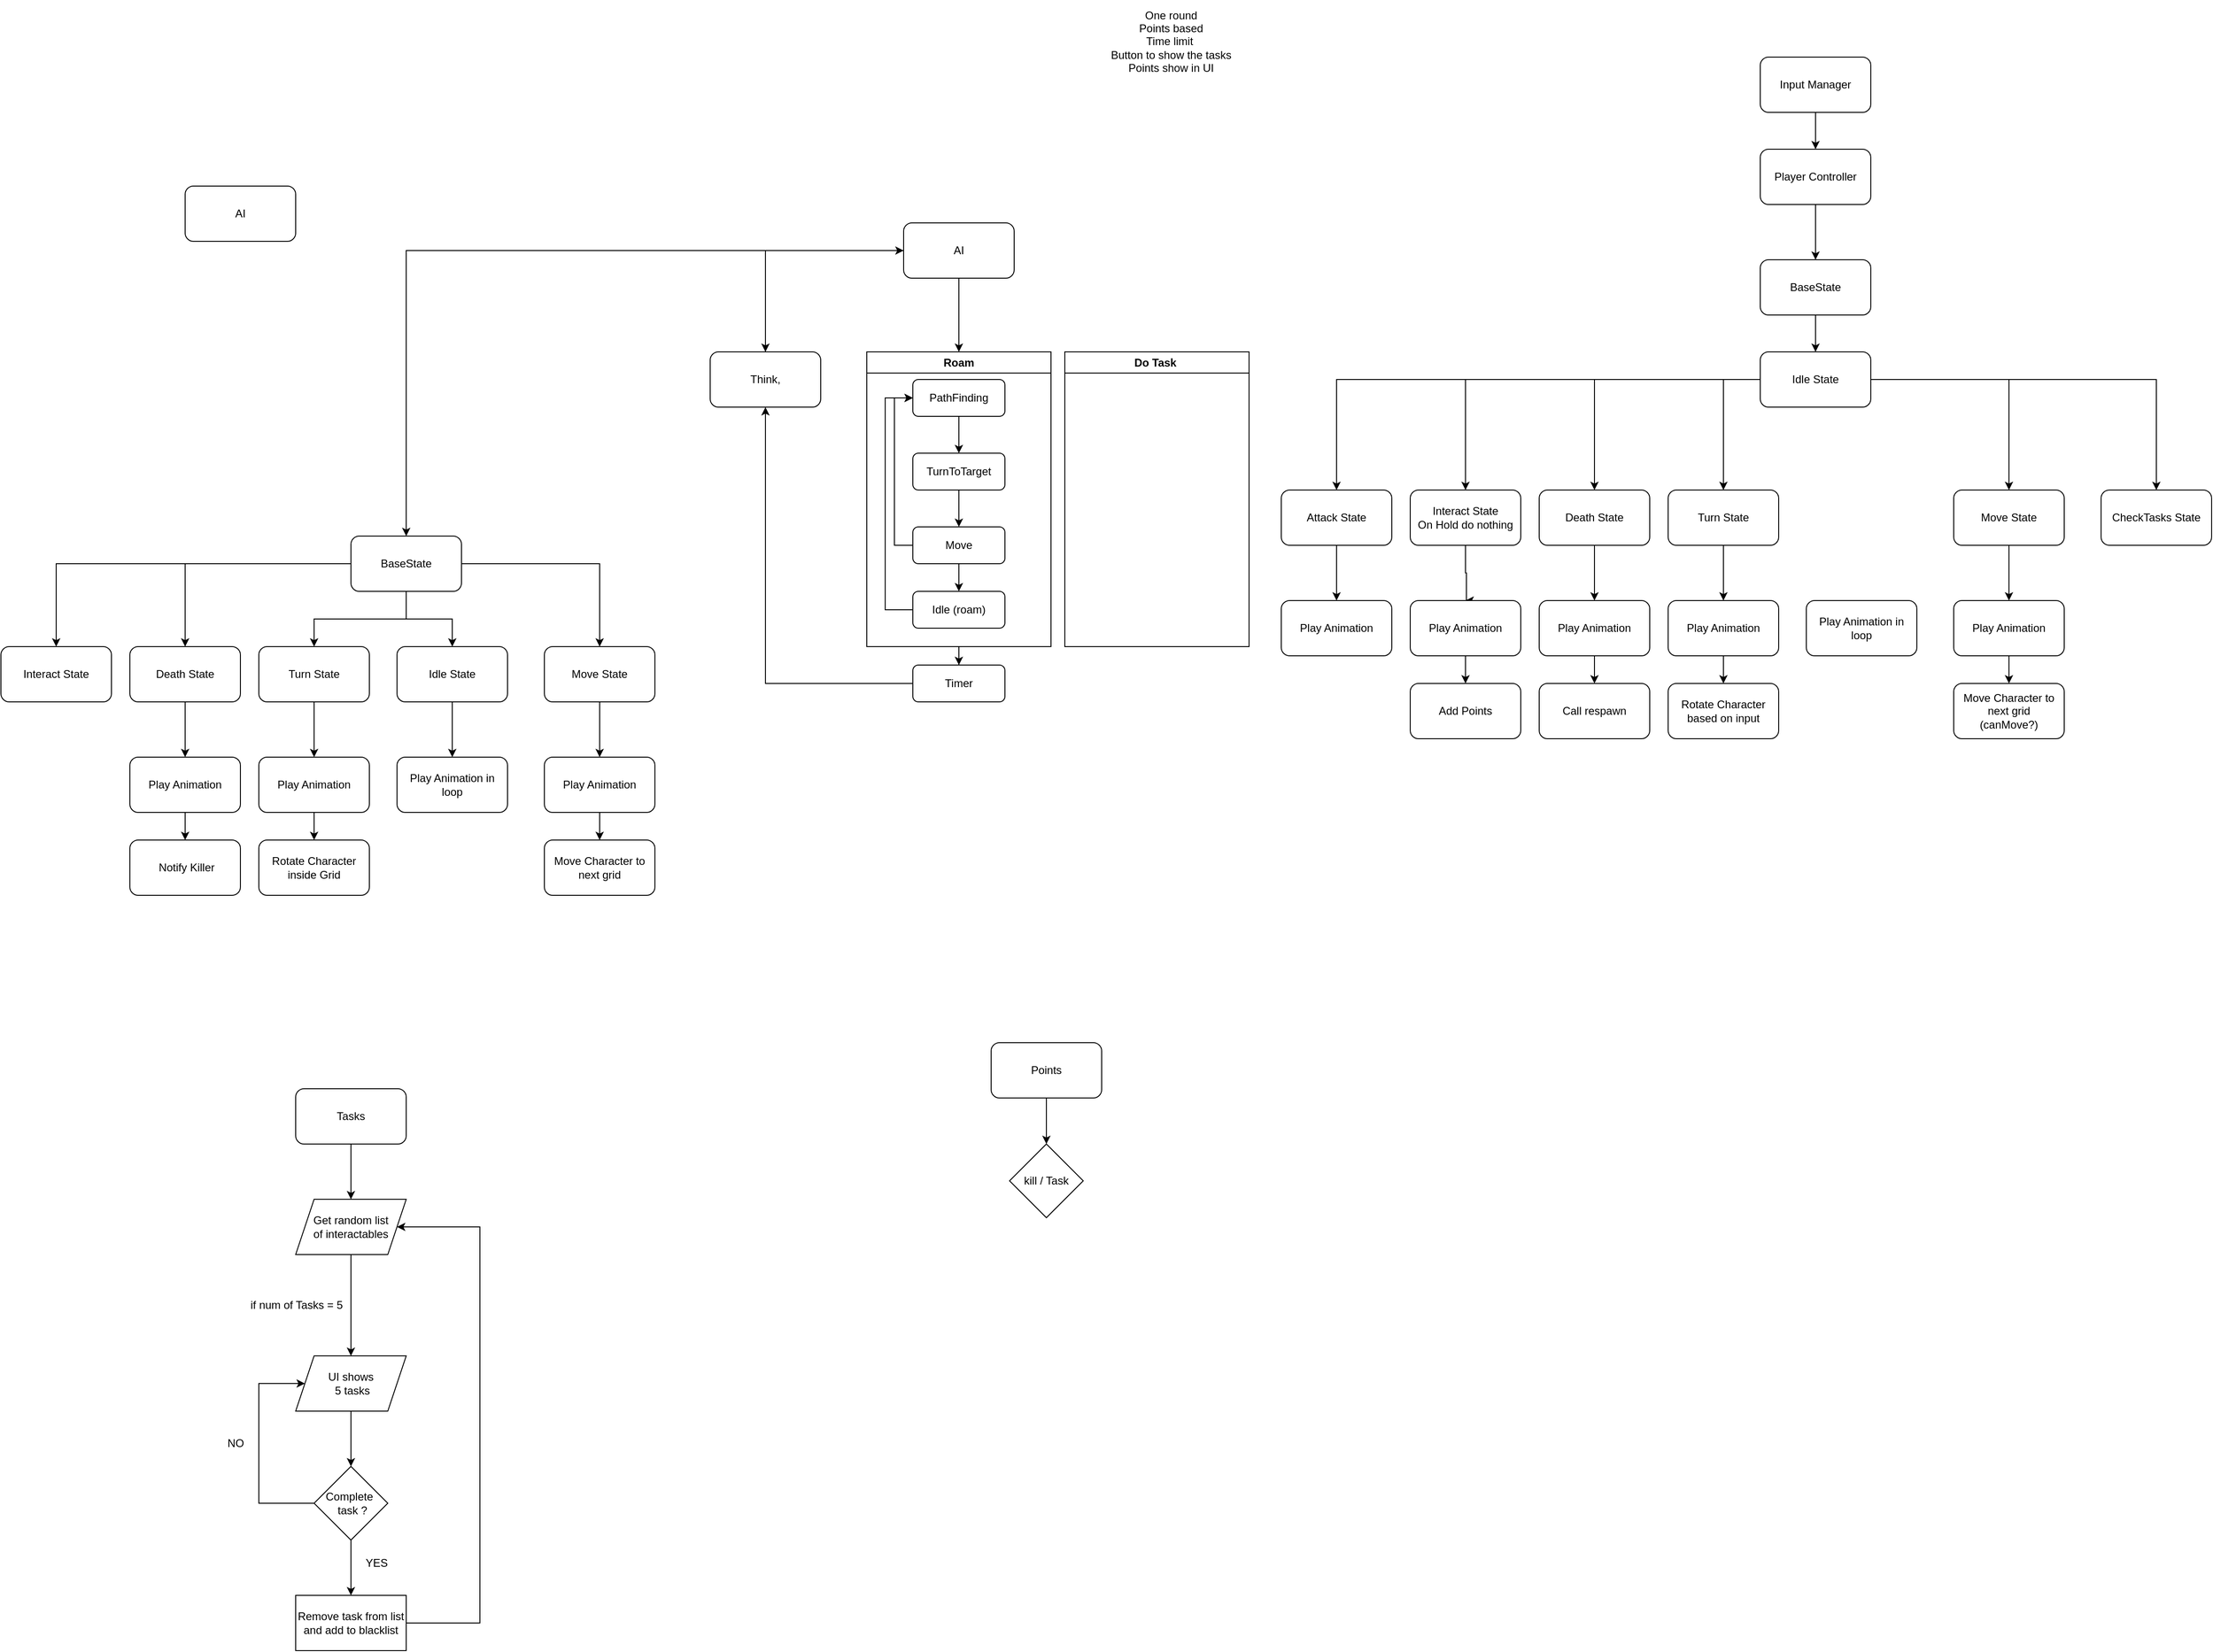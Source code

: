 <mxfile version="23.1.5" type="device">
  <diagram name="Page-1" id="fpUOnozSw0sFAfAjcg4Q">
    <mxGraphModel dx="2895" dy="697" grid="1" gridSize="10" guides="1" tooltips="1" connect="1" arrows="1" fold="1" page="1" pageScale="1" pageWidth="850" pageHeight="1100" math="0" shadow="0">
      <root>
        <mxCell id="0" />
        <mxCell id="1" parent="0" />
        <mxCell id="XSct5k5VQUa2GznqLbLM-2" style="edgeStyle=orthogonalEdgeStyle;rounded=0;orthogonalLoop=1;jettySize=auto;html=1;entryX=0.5;entryY=0;entryDx=0;entryDy=0;" parent="1" source="XSct5k5VQUa2GznqLbLM-1" target="XSct5k5VQUa2GznqLbLM-3" edge="1">
          <mxGeometry relative="1" as="geometry">
            <mxPoint x="410" y="190" as="targetPoint" />
          </mxGeometry>
        </mxCell>
        <mxCell id="XSct5k5VQUa2GznqLbLM-1" value="Input Manager" style="rounded=1;whiteSpace=wrap;html=1;" parent="1" vertex="1">
          <mxGeometry x="350" y="100" width="120" height="60" as="geometry" />
        </mxCell>
        <mxCell id="XSct5k5VQUa2GznqLbLM-5" value="" style="edgeStyle=orthogonalEdgeStyle;rounded=0;orthogonalLoop=1;jettySize=auto;html=1;" parent="1" source="XSct5k5VQUa2GznqLbLM-3" target="XSct5k5VQUa2GznqLbLM-4" edge="1">
          <mxGeometry relative="1" as="geometry" />
        </mxCell>
        <mxCell id="XSct5k5VQUa2GznqLbLM-3" value="Player Controller" style="rounded=1;whiteSpace=wrap;html=1;" parent="1" vertex="1">
          <mxGeometry x="350" y="200" width="120" height="60" as="geometry" />
        </mxCell>
        <mxCell id="XSct5k5VQUa2GznqLbLM-13" style="edgeStyle=orthogonalEdgeStyle;rounded=0;orthogonalLoop=1;jettySize=auto;html=1;entryX=0.5;entryY=0;entryDx=0;entryDy=0;" parent="1" source="XSct5k5VQUa2GznqLbLM-4" target="XSct5k5VQUa2GznqLbLM-8" edge="1">
          <mxGeometry relative="1" as="geometry" />
        </mxCell>
        <mxCell id="XSct5k5VQUa2GznqLbLM-4" value="BaseState" style="whiteSpace=wrap;html=1;rounded=1;" parent="1" vertex="1">
          <mxGeometry x="350" y="320" width="120" height="60" as="geometry" />
        </mxCell>
        <mxCell id="XSct5k5VQUa2GznqLbLM-32" style="edgeStyle=orthogonalEdgeStyle;rounded=0;orthogonalLoop=1;jettySize=auto;html=1;entryX=0.5;entryY=0;entryDx=0;entryDy=0;" parent="1" source="XSct5k5VQUa2GznqLbLM-7" target="XSct5k5VQUa2GznqLbLM-33" edge="1">
          <mxGeometry relative="1" as="geometry">
            <mxPoint x="620" y="690" as="targetPoint" />
          </mxGeometry>
        </mxCell>
        <mxCell id="XSct5k5VQUa2GznqLbLM-7" value="Move State" style="whiteSpace=wrap;html=1;rounded=1;" parent="1" vertex="1">
          <mxGeometry x="560" y="570" width="120" height="60" as="geometry" />
        </mxCell>
        <mxCell id="Volj_1E85MB9AknWKt4E-5" style="edgeStyle=orthogonalEdgeStyle;rounded=0;orthogonalLoop=1;jettySize=auto;html=1;entryX=0.5;entryY=0;entryDx=0;entryDy=0;" parent="1" source="XSct5k5VQUa2GznqLbLM-8" target="XSct5k5VQUa2GznqLbLM-11" edge="1">
          <mxGeometry relative="1" as="geometry" />
        </mxCell>
        <mxCell id="Volj_1E85MB9AknWKt4E-6" style="edgeStyle=orthogonalEdgeStyle;rounded=0;orthogonalLoop=1;jettySize=auto;html=1;" parent="1" source="XSct5k5VQUa2GznqLbLM-8" target="XSct5k5VQUa2GznqLbLM-12" edge="1">
          <mxGeometry relative="1" as="geometry" />
        </mxCell>
        <mxCell id="Volj_1E85MB9AknWKt4E-7" style="edgeStyle=orthogonalEdgeStyle;rounded=0;orthogonalLoop=1;jettySize=auto;html=1;" parent="1" source="XSct5k5VQUa2GznqLbLM-8" target="XSct5k5VQUa2GznqLbLM-10" edge="1">
          <mxGeometry relative="1" as="geometry" />
        </mxCell>
        <mxCell id="Volj_1E85MB9AknWKt4E-8" style="edgeStyle=orthogonalEdgeStyle;rounded=0;orthogonalLoop=1;jettySize=auto;html=1;entryX=0.5;entryY=0;entryDx=0;entryDy=0;" parent="1" source="XSct5k5VQUa2GznqLbLM-8" target="XSct5k5VQUa2GznqLbLM-9" edge="1">
          <mxGeometry relative="1" as="geometry">
            <Array as="points">
              <mxPoint x="310" y="450" />
            </Array>
          </mxGeometry>
        </mxCell>
        <mxCell id="Volj_1E85MB9AknWKt4E-9" style="edgeStyle=orthogonalEdgeStyle;rounded=0;orthogonalLoop=1;jettySize=auto;html=1;" parent="1" source="XSct5k5VQUa2GznqLbLM-8" target="XSct5k5VQUa2GznqLbLM-71" edge="1">
          <mxGeometry relative="1" as="geometry" />
        </mxCell>
        <mxCell id="Volj_1E85MB9AknWKt4E-10" style="edgeStyle=orthogonalEdgeStyle;rounded=0;orthogonalLoop=1;jettySize=auto;html=1;entryX=0.5;entryY=0;entryDx=0;entryDy=0;" parent="1" source="XSct5k5VQUa2GznqLbLM-8" target="XSct5k5VQUa2GznqLbLM-7" edge="1">
          <mxGeometry relative="1" as="geometry" />
        </mxCell>
        <mxCell id="XSct5k5VQUa2GznqLbLM-8" value="Idle State" style="whiteSpace=wrap;html=1;rounded=1;" parent="1" vertex="1">
          <mxGeometry x="350" y="420" width="120" height="60" as="geometry" />
        </mxCell>
        <mxCell id="XSct5k5VQUa2GznqLbLM-25" style="edgeStyle=orthogonalEdgeStyle;rounded=0;orthogonalLoop=1;jettySize=auto;html=1;entryX=0.5;entryY=0;entryDx=0;entryDy=0;" parent="1" source="XSct5k5VQUa2GznqLbLM-9" target="XSct5k5VQUa2GznqLbLM-26" edge="1">
          <mxGeometry relative="1" as="geometry" />
        </mxCell>
        <mxCell id="XSct5k5VQUa2GznqLbLM-9" value="Turn State" style="whiteSpace=wrap;html=1;rounded=1;" parent="1" vertex="1">
          <mxGeometry x="250" y="570" width="120" height="60" as="geometry" />
        </mxCell>
        <mxCell id="XSct5k5VQUa2GznqLbLM-18" style="edgeStyle=orthogonalEdgeStyle;rounded=0;orthogonalLoop=1;jettySize=auto;html=1;" parent="1" source="XSct5k5VQUa2GznqLbLM-10" edge="1">
          <mxGeometry relative="1" as="geometry">
            <mxPoint x="170" y="690" as="targetPoint" />
          </mxGeometry>
        </mxCell>
        <mxCell id="XSct5k5VQUa2GznqLbLM-10" value="Death State" style="whiteSpace=wrap;html=1;rounded=1;" parent="1" vertex="1">
          <mxGeometry x="110" y="570" width="120" height="60" as="geometry" />
        </mxCell>
        <mxCell id="XSct5k5VQUa2GznqLbLM-11" value="Attack State" style="whiteSpace=wrap;html=1;rounded=1;" parent="1" vertex="1">
          <mxGeometry x="-170" y="570" width="120" height="60" as="geometry" />
        </mxCell>
        <mxCell id="XSct5k5VQUa2GznqLbLM-12" value="Interact State&lt;br&gt;On Hold do nothing" style="whiteSpace=wrap;html=1;rounded=1;" parent="1" vertex="1">
          <mxGeometry x="-30" y="570" width="120" height="60" as="geometry" />
        </mxCell>
        <mxCell id="XSct5k5VQUa2GznqLbLM-21" style="edgeStyle=orthogonalEdgeStyle;rounded=0;orthogonalLoop=1;jettySize=auto;html=1;entryX=0.5;entryY=0;entryDx=0;entryDy=0;" parent="1" source="XSct5k5VQUa2GznqLbLM-19" target="XSct5k5VQUa2GznqLbLM-20" edge="1">
          <mxGeometry relative="1" as="geometry" />
        </mxCell>
        <mxCell id="XSct5k5VQUa2GznqLbLM-19" value="Play Animation" style="whiteSpace=wrap;html=1;rounded=1;" parent="1" vertex="1">
          <mxGeometry x="110" y="690" width="120" height="60" as="geometry" />
        </mxCell>
        <mxCell id="XSct5k5VQUa2GznqLbLM-20" value="Call respawn" style="whiteSpace=wrap;html=1;rounded=1;" parent="1" vertex="1">
          <mxGeometry x="110" y="780" width="120" height="60" as="geometry" />
        </mxCell>
        <mxCell id="XSct5k5VQUa2GznqLbLM-23" value="Rotate Character based on input" style="whiteSpace=wrap;html=1;rounded=1;" parent="1" vertex="1">
          <mxGeometry x="250" y="780" width="120" height="60" as="geometry" />
        </mxCell>
        <mxCell id="XSct5k5VQUa2GznqLbLM-27" style="edgeStyle=orthogonalEdgeStyle;rounded=0;orthogonalLoop=1;jettySize=auto;html=1;entryX=0.5;entryY=0;entryDx=0;entryDy=0;" parent="1" source="XSct5k5VQUa2GznqLbLM-26" target="XSct5k5VQUa2GznqLbLM-23" edge="1">
          <mxGeometry relative="1" as="geometry" />
        </mxCell>
        <mxCell id="XSct5k5VQUa2GznqLbLM-26" value="Play Animation" style="whiteSpace=wrap;html=1;rounded=1;" parent="1" vertex="1">
          <mxGeometry x="250" y="690" width="120" height="60" as="geometry" />
        </mxCell>
        <mxCell id="XSct5k5VQUa2GznqLbLM-30" value="Play Animation in loop" style="whiteSpace=wrap;html=1;rounded=1;" parent="1" vertex="1">
          <mxGeometry x="400" y="690" width="120" height="60" as="geometry" />
        </mxCell>
        <mxCell id="XSct5k5VQUa2GznqLbLM-35" style="edgeStyle=orthogonalEdgeStyle;rounded=0;orthogonalLoop=1;jettySize=auto;html=1;" parent="1" source="XSct5k5VQUa2GznqLbLM-33" target="XSct5k5VQUa2GznqLbLM-34" edge="1">
          <mxGeometry relative="1" as="geometry" />
        </mxCell>
        <mxCell id="XSct5k5VQUa2GznqLbLM-33" value="Play Animation" style="whiteSpace=wrap;html=1;rounded=1;" parent="1" vertex="1">
          <mxGeometry x="560" y="690" width="120" height="60" as="geometry" />
        </mxCell>
        <mxCell id="XSct5k5VQUa2GznqLbLM-34" value="Move Character to next grid&lt;div&gt;(canMove?)&lt;/div&gt;" style="whiteSpace=wrap;html=1;rounded=1;" parent="1" vertex="1">
          <mxGeometry x="560" y="780" width="120" height="60" as="geometry" />
        </mxCell>
        <mxCell id="XSct5k5VQUa2GznqLbLM-38" value="" style="edgeStyle=orthogonalEdgeStyle;rounded=0;orthogonalLoop=1;jettySize=auto;html=1;" parent="1" source="XSct5k5VQUa2GznqLbLM-39" target="XSct5k5VQUa2GznqLbLM-46" edge="1">
          <mxGeometry relative="1" as="geometry" />
        </mxCell>
        <mxCell id="xqMqaPBEPbHjZp_7vXyr-7" style="edgeStyle=orthogonalEdgeStyle;rounded=0;orthogonalLoop=1;jettySize=auto;html=1;entryX=0.5;entryY=0;entryDx=0;entryDy=0;" parent="1" source="XSct5k5VQUa2GznqLbLM-39" target="xqMqaPBEPbHjZp_7vXyr-4" edge="1">
          <mxGeometry relative="1" as="geometry" />
        </mxCell>
        <mxCell id="XSct5k5VQUa2GznqLbLM-39" value="AI" style="rounded=1;whiteSpace=wrap;html=1;" parent="1" vertex="1">
          <mxGeometry x="-580" y="280" width="120" height="60" as="geometry" />
        </mxCell>
        <mxCell id="XSct5k5VQUa2GznqLbLM-40" style="edgeStyle=orthogonalEdgeStyle;rounded=0;orthogonalLoop=1;jettySize=auto;html=1;entryX=0.5;entryY=0;entryDx=0;entryDy=0;" parent="1" source="XSct5k5VQUa2GznqLbLM-46" target="XSct5k5VQUa2GznqLbLM-48" edge="1">
          <mxGeometry relative="1" as="geometry">
            <mxPoint x="-910" y="720" as="targetPoint" />
          </mxGeometry>
        </mxCell>
        <mxCell id="XSct5k5VQUa2GznqLbLM-41" style="edgeStyle=orthogonalEdgeStyle;rounded=0;orthogonalLoop=1;jettySize=auto;html=1;entryX=0.5;entryY=0;entryDx=0;entryDy=0;" parent="1" source="XSct5k5VQUa2GznqLbLM-46" target="XSct5k5VQUa2GznqLbLM-50" edge="1">
          <mxGeometry relative="1" as="geometry" />
        </mxCell>
        <mxCell id="XSct5k5VQUa2GznqLbLM-42" style="edgeStyle=orthogonalEdgeStyle;rounded=0;orthogonalLoop=1;jettySize=auto;html=1;entryX=0.5;entryY=0;entryDx=0;entryDy=0;" parent="1" source="XSct5k5VQUa2GznqLbLM-46" target="XSct5k5VQUa2GznqLbLM-52" edge="1">
          <mxGeometry relative="1" as="geometry" />
        </mxCell>
        <mxCell id="XSct5k5VQUa2GznqLbLM-43" style="edgeStyle=orthogonalEdgeStyle;rounded=0;orthogonalLoop=1;jettySize=auto;html=1;entryX=0.5;entryY=0;entryDx=0;entryDy=0;" parent="1" source="XSct5k5VQUa2GznqLbLM-46" target="XSct5k5VQUa2GznqLbLM-54" edge="1">
          <mxGeometry relative="1" as="geometry" />
        </mxCell>
        <mxCell id="XSct5k5VQUa2GznqLbLM-44" style="edgeStyle=orthogonalEdgeStyle;rounded=0;orthogonalLoop=1;jettySize=auto;html=1;entryX=0.5;entryY=0;entryDx=0;entryDy=0;" parent="1" source="XSct5k5VQUa2GznqLbLM-46" target="XSct5k5VQUa2GznqLbLM-56" edge="1">
          <mxGeometry relative="1" as="geometry" />
        </mxCell>
        <mxCell id="XSct5k5VQUa2GznqLbLM-46" value="BaseState" style="whiteSpace=wrap;html=1;rounded=1;" parent="1" vertex="1">
          <mxGeometry x="-1180" y="620" width="120" height="60" as="geometry" />
        </mxCell>
        <mxCell id="XSct5k5VQUa2GznqLbLM-47" style="edgeStyle=orthogonalEdgeStyle;rounded=0;orthogonalLoop=1;jettySize=auto;html=1;entryX=0.5;entryY=0;entryDx=0;entryDy=0;" parent="1" source="XSct5k5VQUa2GznqLbLM-48" target="XSct5k5VQUa2GznqLbLM-65" edge="1">
          <mxGeometry relative="1" as="geometry">
            <mxPoint x="-910" y="860" as="targetPoint" />
          </mxGeometry>
        </mxCell>
        <mxCell id="XSct5k5VQUa2GznqLbLM-48" value="Move State" style="whiteSpace=wrap;html=1;rounded=1;" parent="1" vertex="1">
          <mxGeometry x="-970" y="740" width="120" height="60" as="geometry" />
        </mxCell>
        <mxCell id="XSct5k5VQUa2GznqLbLM-49" style="edgeStyle=orthogonalEdgeStyle;rounded=0;orthogonalLoop=1;jettySize=auto;html=1;entryX=0.5;entryY=0;entryDx=0;entryDy=0;" parent="1" source="XSct5k5VQUa2GznqLbLM-50" target="XSct5k5VQUa2GznqLbLM-63" edge="1">
          <mxGeometry relative="1" as="geometry" />
        </mxCell>
        <mxCell id="XSct5k5VQUa2GznqLbLM-50" value="Idle State" style="whiteSpace=wrap;html=1;rounded=1;" parent="1" vertex="1">
          <mxGeometry x="-1130" y="740" width="120" height="60" as="geometry" />
        </mxCell>
        <mxCell id="XSct5k5VQUa2GznqLbLM-51" style="edgeStyle=orthogonalEdgeStyle;rounded=0;orthogonalLoop=1;jettySize=auto;html=1;entryX=0.5;entryY=0;entryDx=0;entryDy=0;" parent="1" source="XSct5k5VQUa2GznqLbLM-52" target="XSct5k5VQUa2GznqLbLM-62" edge="1">
          <mxGeometry relative="1" as="geometry" />
        </mxCell>
        <mxCell id="XSct5k5VQUa2GznqLbLM-52" value="Turn State" style="whiteSpace=wrap;html=1;rounded=1;" parent="1" vertex="1">
          <mxGeometry x="-1280" y="740" width="120" height="60" as="geometry" />
        </mxCell>
        <mxCell id="XSct5k5VQUa2GznqLbLM-53" style="edgeStyle=orthogonalEdgeStyle;rounded=0;orthogonalLoop=1;jettySize=auto;html=1;" parent="1" source="XSct5k5VQUa2GznqLbLM-54" edge="1">
          <mxGeometry relative="1" as="geometry">
            <mxPoint x="-1360" y="860" as="targetPoint" />
          </mxGeometry>
        </mxCell>
        <mxCell id="XSct5k5VQUa2GznqLbLM-54" value="Death State" style="whiteSpace=wrap;html=1;rounded=1;" parent="1" vertex="1">
          <mxGeometry x="-1420" y="740" width="120" height="60" as="geometry" />
        </mxCell>
        <mxCell id="XSct5k5VQUa2GznqLbLM-56" value="Interact State" style="whiteSpace=wrap;html=1;rounded=1;" parent="1" vertex="1">
          <mxGeometry x="-1560" y="740" width="120" height="60" as="geometry" />
        </mxCell>
        <mxCell id="XSct5k5VQUa2GznqLbLM-58" value="Play Animation" style="whiteSpace=wrap;html=1;rounded=1;" parent="1" vertex="1">
          <mxGeometry x="-1420" y="860" width="120" height="60" as="geometry" />
        </mxCell>
        <mxCell id="XSct5k5VQUa2GznqLbLM-60" value="Rotate Character inside Grid" style="whiteSpace=wrap;html=1;rounded=1;" parent="1" vertex="1">
          <mxGeometry x="-1280" y="950" width="120" height="60" as="geometry" />
        </mxCell>
        <mxCell id="XSct5k5VQUa2GznqLbLM-61" style="edgeStyle=orthogonalEdgeStyle;rounded=0;orthogonalLoop=1;jettySize=auto;html=1;entryX=0.5;entryY=0;entryDx=0;entryDy=0;" parent="1" source="XSct5k5VQUa2GznqLbLM-62" target="XSct5k5VQUa2GznqLbLM-60" edge="1">
          <mxGeometry relative="1" as="geometry" />
        </mxCell>
        <mxCell id="XSct5k5VQUa2GznqLbLM-62" value="Play Animation" style="whiteSpace=wrap;html=1;rounded=1;" parent="1" vertex="1">
          <mxGeometry x="-1280" y="860" width="120" height="60" as="geometry" />
        </mxCell>
        <mxCell id="XSct5k5VQUa2GznqLbLM-63" value="Play Animation in loop" style="whiteSpace=wrap;html=1;rounded=1;" parent="1" vertex="1">
          <mxGeometry x="-1130" y="860" width="120" height="60" as="geometry" />
        </mxCell>
        <mxCell id="XSct5k5VQUa2GznqLbLM-64" style="edgeStyle=orthogonalEdgeStyle;rounded=0;orthogonalLoop=1;jettySize=auto;html=1;" parent="1" source="XSct5k5VQUa2GznqLbLM-65" target="XSct5k5VQUa2GznqLbLM-66" edge="1">
          <mxGeometry relative="1" as="geometry" />
        </mxCell>
        <mxCell id="XSct5k5VQUa2GznqLbLM-65" value="Play Animation" style="whiteSpace=wrap;html=1;rounded=1;" parent="1" vertex="1">
          <mxGeometry x="-970" y="860" width="120" height="60" as="geometry" />
        </mxCell>
        <mxCell id="XSct5k5VQUa2GznqLbLM-66" value="Move Character to next grid" style="whiteSpace=wrap;html=1;rounded=1;" parent="1" vertex="1">
          <mxGeometry x="-970" y="950" width="120" height="60" as="geometry" />
        </mxCell>
        <mxCell id="XSct5k5VQUa2GznqLbLM-67" style="edgeStyle=orthogonalEdgeStyle;rounded=0;orthogonalLoop=1;jettySize=auto;html=1;exitX=0.5;exitY=1;exitDx=0;exitDy=0;" parent="1" source="XSct5k5VQUa2GznqLbLM-58" edge="1">
          <mxGeometry relative="1" as="geometry">
            <mxPoint x="-1360" y="950" as="targetPoint" />
            <mxPoint x="-1350" y="810" as="sourcePoint" />
          </mxGeometry>
        </mxCell>
        <mxCell id="XSct5k5VQUa2GznqLbLM-68" value="&amp;nbsp;Notify Killer" style="whiteSpace=wrap;html=1;rounded=1;" parent="1" vertex="1">
          <mxGeometry x="-1420" y="950" width="120" height="60" as="geometry" />
        </mxCell>
        <mxCell id="XSct5k5VQUa2GznqLbLM-69" value="One round&lt;div&gt;Points based&lt;/div&gt;&lt;div&gt;Time limit&amp;nbsp;&lt;/div&gt;&lt;div&gt;Button to show the tasks&lt;/div&gt;&lt;div&gt;Points show in UI&lt;/div&gt;" style="text;html=1;align=center;verticalAlign=middle;resizable=0;points=[];autosize=1;strokeColor=none;fillColor=none;" parent="1" vertex="1">
          <mxGeometry x="-365" y="38" width="150" height="90" as="geometry" />
        </mxCell>
        <mxCell id="XSct5k5VQUa2GznqLbLM-71" value="CheckTasks State" style="whiteSpace=wrap;html=1;rounded=1;" parent="1" vertex="1">
          <mxGeometry x="720" y="570" width="120" height="60" as="geometry" />
        </mxCell>
        <mxCell id="XSct5k5VQUa2GznqLbLM-72" style="edgeStyle=orthogonalEdgeStyle;rounded=0;orthogonalLoop=1;jettySize=auto;html=1;exitX=0.5;exitY=1;exitDx=0;exitDy=0;" parent="1" source="XSct5k5VQUa2GznqLbLM-12" edge="1">
          <mxGeometry relative="1" as="geometry">
            <mxPoint x="30" y="690" as="targetPoint" />
            <mxPoint x="180" y="640" as="sourcePoint" />
            <Array as="points">
              <mxPoint x="30" y="660" />
              <mxPoint x="31" y="660" />
              <mxPoint x="31" y="690" />
            </Array>
          </mxGeometry>
        </mxCell>
        <mxCell id="XSct5k5VQUa2GznqLbLM-73" value="Add Points" style="whiteSpace=wrap;html=1;rounded=1;" parent="1" vertex="1">
          <mxGeometry x="-30" y="780" width="120" height="60" as="geometry" />
        </mxCell>
        <mxCell id="XSct5k5VQUa2GznqLbLM-75" style="edgeStyle=orthogonalEdgeStyle;rounded=0;orthogonalLoop=1;jettySize=auto;html=1;entryX=0.5;entryY=0;entryDx=0;entryDy=0;" parent="1" source="XSct5k5VQUa2GznqLbLM-74" target="XSct5k5VQUa2GznqLbLM-73" edge="1">
          <mxGeometry relative="1" as="geometry" />
        </mxCell>
        <mxCell id="XSct5k5VQUa2GznqLbLM-74" value="Play Animation" style="whiteSpace=wrap;html=1;rounded=1;" parent="1" vertex="1">
          <mxGeometry x="-30" y="690" width="120" height="60" as="geometry" />
        </mxCell>
        <mxCell id="XSct5k5VQUa2GznqLbLM-76" value="Play Animation" style="whiteSpace=wrap;html=1;rounded=1;" parent="1" vertex="1">
          <mxGeometry x="-170" y="690" width="120" height="60" as="geometry" />
        </mxCell>
        <mxCell id="XSct5k5VQUa2GznqLbLM-77" style="edgeStyle=orthogonalEdgeStyle;rounded=0;orthogonalLoop=1;jettySize=auto;html=1;exitX=0.5;exitY=1;exitDx=0;exitDy=0;entryX=0.5;entryY=0;entryDx=0;entryDy=0;" parent="1" source="XSct5k5VQUa2GznqLbLM-11" target="XSct5k5VQUa2GznqLbLM-76" edge="1">
          <mxGeometry relative="1" as="geometry">
            <mxPoint x="40" y="700" as="targetPoint" />
            <mxPoint x="40" y="640" as="sourcePoint" />
            <Array as="points">
              <mxPoint x="-110" y="680" />
              <mxPoint x="-110" y="680" />
            </Array>
          </mxGeometry>
        </mxCell>
        <mxCell id="-jESv9yT-GVX1S9CKL7u-1" value="AI" style="rounded=1;whiteSpace=wrap;html=1;" parent="1" vertex="1">
          <mxGeometry x="-1360" y="240" width="120" height="60" as="geometry" />
        </mxCell>
        <mxCell id="xqMqaPBEPbHjZp_7vXyr-26" style="edgeStyle=orthogonalEdgeStyle;rounded=0;orthogonalLoop=1;jettySize=auto;html=1;entryX=0;entryY=0.5;entryDx=0;entryDy=0;" parent="1" source="xqMqaPBEPbHjZp_7vXyr-4" target="XSct5k5VQUa2GznqLbLM-39" edge="1">
          <mxGeometry relative="1" as="geometry">
            <Array as="points">
              <mxPoint x="-730" y="310" />
            </Array>
          </mxGeometry>
        </mxCell>
        <mxCell id="xqMqaPBEPbHjZp_7vXyr-4" value="Think," style="whiteSpace=wrap;html=1;rounded=1;" parent="1" vertex="1">
          <mxGeometry x="-790" y="420" width="120" height="60" as="geometry" />
        </mxCell>
        <mxCell id="xqMqaPBEPbHjZp_7vXyr-21" style="edgeStyle=orthogonalEdgeStyle;rounded=0;orthogonalLoop=1;jettySize=auto;html=1;entryX=0.5;entryY=0;entryDx=0;entryDy=0;" parent="1" source="xqMqaPBEPbHjZp_7vXyr-9" target="xqMqaPBEPbHjZp_7vXyr-13" edge="1">
          <mxGeometry relative="1" as="geometry" />
        </mxCell>
        <mxCell id="xqMqaPBEPbHjZp_7vXyr-9" value="PathFinding" style="whiteSpace=wrap;html=1;rounded=1;" parent="1" vertex="1">
          <mxGeometry x="-570" y="450" width="100" height="40" as="geometry" />
        </mxCell>
        <mxCell id="xqMqaPBEPbHjZp_7vXyr-13" value="TurnToTarget" style="whiteSpace=wrap;html=1;rounded=1;" parent="1" vertex="1">
          <mxGeometry x="-570" y="530" width="100" height="40" as="geometry" />
        </mxCell>
        <mxCell id="xqMqaPBEPbHjZp_7vXyr-16" value="" style="edgeStyle=orthogonalEdgeStyle;rounded=0;orthogonalLoop=1;jettySize=auto;html=1;" parent="1" source="xqMqaPBEPbHjZp_7vXyr-13" target="xqMqaPBEPbHjZp_7vXyr-15" edge="1">
          <mxGeometry relative="1" as="geometry">
            <mxPoint x="-520" y="570" as="sourcePoint" />
            <mxPoint x="-520" y="650" as="targetPoint" />
          </mxGeometry>
        </mxCell>
        <mxCell id="xqMqaPBEPbHjZp_7vXyr-27" style="edgeStyle=orthogonalEdgeStyle;rounded=0;orthogonalLoop=1;jettySize=auto;html=1;entryX=0;entryY=0.5;entryDx=0;entryDy=0;" parent="1" source="xqMqaPBEPbHjZp_7vXyr-15" target="xqMqaPBEPbHjZp_7vXyr-9" edge="1">
          <mxGeometry relative="1" as="geometry">
            <Array as="points">
              <mxPoint x="-590" y="630" />
              <mxPoint x="-590" y="470" />
            </Array>
          </mxGeometry>
        </mxCell>
        <mxCell id="xqMqaPBEPbHjZp_7vXyr-15" value="Move" style="whiteSpace=wrap;html=1;rounded=1;" parent="1" vertex="1">
          <mxGeometry x="-570" y="610" width="100" height="40" as="geometry" />
        </mxCell>
        <mxCell id="xqMqaPBEPbHjZp_7vXyr-18" value="" style="edgeStyle=orthogonalEdgeStyle;rounded=0;orthogonalLoop=1;jettySize=auto;html=1;" parent="1" source="xqMqaPBEPbHjZp_7vXyr-15" target="xqMqaPBEPbHjZp_7vXyr-17" edge="1">
          <mxGeometry relative="1" as="geometry">
            <mxPoint x="-520" y="650" as="sourcePoint" />
            <mxPoint x="-520" y="760" as="targetPoint" />
          </mxGeometry>
        </mxCell>
        <mxCell id="xqMqaPBEPbHjZp_7vXyr-22" style="edgeStyle=orthogonalEdgeStyle;rounded=0;orthogonalLoop=1;jettySize=auto;html=1;entryX=0;entryY=0.5;entryDx=0;entryDy=0;" parent="1" source="xqMqaPBEPbHjZp_7vXyr-17" target="xqMqaPBEPbHjZp_7vXyr-9" edge="1">
          <mxGeometry relative="1" as="geometry">
            <Array as="points">
              <mxPoint x="-600" y="700" />
              <mxPoint x="-600" y="470" />
            </Array>
          </mxGeometry>
        </mxCell>
        <mxCell id="xqMqaPBEPbHjZp_7vXyr-17" value="Idle (roam)" style="whiteSpace=wrap;html=1;rounded=1;" parent="1" vertex="1">
          <mxGeometry x="-570" y="680" width="100" height="40" as="geometry" />
        </mxCell>
        <mxCell id="xqMqaPBEPbHjZp_7vXyr-20" value="" style="edgeStyle=orthogonalEdgeStyle;rounded=0;orthogonalLoop=1;jettySize=auto;html=1;" parent="1" source="XSct5k5VQUa2GznqLbLM-39" target="xqMqaPBEPbHjZp_7vXyr-19" edge="1">
          <mxGeometry relative="1" as="geometry">
            <mxPoint x="-520" y="340" as="sourcePoint" />
            <mxPoint x="-520" y="450" as="targetPoint" />
          </mxGeometry>
        </mxCell>
        <mxCell id="xqMqaPBEPbHjZp_7vXyr-24" style="edgeStyle=orthogonalEdgeStyle;rounded=0;orthogonalLoop=1;jettySize=auto;html=1;" parent="1" source="xqMqaPBEPbHjZp_7vXyr-19" target="xqMqaPBEPbHjZp_7vXyr-23" edge="1">
          <mxGeometry relative="1" as="geometry" />
        </mxCell>
        <mxCell id="xqMqaPBEPbHjZp_7vXyr-19" value="Roam" style="swimlane;whiteSpace=wrap;html=1;" parent="1" vertex="1">
          <mxGeometry x="-620" y="420" width="200" height="320" as="geometry" />
        </mxCell>
        <mxCell id="xqMqaPBEPbHjZp_7vXyr-25" style="edgeStyle=orthogonalEdgeStyle;rounded=0;orthogonalLoop=1;jettySize=auto;html=1;entryX=0.5;entryY=1;entryDx=0;entryDy=0;" parent="1" source="xqMqaPBEPbHjZp_7vXyr-23" target="xqMqaPBEPbHjZp_7vXyr-4" edge="1">
          <mxGeometry relative="1" as="geometry" />
        </mxCell>
        <mxCell id="xqMqaPBEPbHjZp_7vXyr-23" value="Timer" style="whiteSpace=wrap;html=1;rounded=1;" parent="1" vertex="1">
          <mxGeometry x="-570" y="760" width="100" height="40" as="geometry" />
        </mxCell>
        <mxCell id="ABTgJKOR7nkzbQ6pQ3x9-2" style="edgeStyle=orthogonalEdgeStyle;rounded=0;orthogonalLoop=1;jettySize=auto;html=1;entryX=0.5;entryY=0;entryDx=0;entryDy=0;" edge="1" parent="1" source="Volj_1E85MB9AknWKt4E-1" target="ABTgJKOR7nkzbQ6pQ3x9-3">
          <mxGeometry relative="1" as="geometry">
            <mxPoint x="-1180" y="1360" as="targetPoint" />
          </mxGeometry>
        </mxCell>
        <mxCell id="Volj_1E85MB9AknWKt4E-1" value="Tasks" style="rounded=1;whiteSpace=wrap;html=1;" parent="1" vertex="1">
          <mxGeometry x="-1240" y="1220" width="120" height="60" as="geometry" />
        </mxCell>
        <mxCell id="Volj_1E85MB9AknWKt4E-4" style="edgeStyle=orthogonalEdgeStyle;rounded=0;orthogonalLoop=1;jettySize=auto;html=1;entryX=0.5;entryY=0;entryDx=0;entryDy=0;" parent="1" source="Volj_1E85MB9AknWKt4E-2" target="Volj_1E85MB9AknWKt4E-3" edge="1">
          <mxGeometry relative="1" as="geometry" />
        </mxCell>
        <mxCell id="Volj_1E85MB9AknWKt4E-2" value="Points" style="rounded=1;whiteSpace=wrap;html=1;" parent="1" vertex="1">
          <mxGeometry x="-485" y="1170" width="120" height="60" as="geometry" />
        </mxCell>
        <mxCell id="Volj_1E85MB9AknWKt4E-3" value="kill / Task" style="rhombus;whiteSpace=wrap;html=1;" parent="1" vertex="1">
          <mxGeometry x="-465" y="1280" width="80" height="80" as="geometry" />
        </mxCell>
        <mxCell id="Volj_1E85MB9AknWKt4E-11" value="Do Task&amp;nbsp;" style="swimlane;whiteSpace=wrap;html=1;" parent="1" vertex="1">
          <mxGeometry x="-405" y="420" width="200" height="320" as="geometry" />
        </mxCell>
        <mxCell id="ABTgJKOR7nkzbQ6pQ3x9-7" value="" style="edgeStyle=orthogonalEdgeStyle;rounded=0;orthogonalLoop=1;jettySize=auto;html=1;" edge="1" parent="1" source="ABTgJKOR7nkzbQ6pQ3x9-3" target="ABTgJKOR7nkzbQ6pQ3x9-6">
          <mxGeometry relative="1" as="geometry" />
        </mxCell>
        <mxCell id="ABTgJKOR7nkzbQ6pQ3x9-3" value="Get random list &lt;br&gt;of interactables" style="shape=parallelogram;perimeter=parallelogramPerimeter;whiteSpace=wrap;html=1;fixedSize=1;" vertex="1" parent="1">
          <mxGeometry x="-1240" y="1340" width="120" height="60" as="geometry" />
        </mxCell>
        <mxCell id="ABTgJKOR7nkzbQ6pQ3x9-9" value="" style="edgeStyle=orthogonalEdgeStyle;rounded=0;orthogonalLoop=1;jettySize=auto;html=1;" edge="1" parent="1" source="ABTgJKOR7nkzbQ6pQ3x9-6" target="ABTgJKOR7nkzbQ6pQ3x9-8">
          <mxGeometry relative="1" as="geometry" />
        </mxCell>
        <mxCell id="ABTgJKOR7nkzbQ6pQ3x9-6" value="UI shows&lt;br&gt;&amp;nbsp;5 tasks" style="shape=parallelogram;perimeter=parallelogramPerimeter;whiteSpace=wrap;html=1;fixedSize=1;" vertex="1" parent="1">
          <mxGeometry x="-1240" y="1510" width="120" height="60" as="geometry" />
        </mxCell>
        <mxCell id="ABTgJKOR7nkzbQ6pQ3x9-11" value="" style="edgeStyle=orthogonalEdgeStyle;rounded=0;orthogonalLoop=1;jettySize=auto;html=1;" edge="1" parent="1" source="ABTgJKOR7nkzbQ6pQ3x9-8" target="ABTgJKOR7nkzbQ6pQ3x9-10">
          <mxGeometry relative="1" as="geometry" />
        </mxCell>
        <mxCell id="ABTgJKOR7nkzbQ6pQ3x9-13" style="edgeStyle=orthogonalEdgeStyle;rounded=0;orthogonalLoop=1;jettySize=auto;html=1;entryX=0;entryY=0.5;entryDx=0;entryDy=0;" edge="1" parent="1" source="ABTgJKOR7nkzbQ6pQ3x9-8" target="ABTgJKOR7nkzbQ6pQ3x9-6">
          <mxGeometry relative="1" as="geometry">
            <Array as="points">
              <mxPoint x="-1280" y="1670" />
              <mxPoint x="-1280" y="1540" />
            </Array>
          </mxGeometry>
        </mxCell>
        <mxCell id="ABTgJKOR7nkzbQ6pQ3x9-8" value="Complete&amp;nbsp;&lt;br&gt;&amp;nbsp;task ?" style="rhombus;whiteSpace=wrap;html=1;" vertex="1" parent="1">
          <mxGeometry x="-1220" y="1630" width="80" height="80" as="geometry" />
        </mxCell>
        <mxCell id="ABTgJKOR7nkzbQ6pQ3x9-15" style="edgeStyle=orthogonalEdgeStyle;rounded=0;orthogonalLoop=1;jettySize=auto;html=1;entryX=1;entryY=0.5;entryDx=0;entryDy=0;" edge="1" parent="1" source="ABTgJKOR7nkzbQ6pQ3x9-10" target="ABTgJKOR7nkzbQ6pQ3x9-3">
          <mxGeometry relative="1" as="geometry">
            <Array as="points">
              <mxPoint x="-1040" y="1800" />
              <mxPoint x="-1040" y="1370" />
            </Array>
          </mxGeometry>
        </mxCell>
        <mxCell id="ABTgJKOR7nkzbQ6pQ3x9-10" value="Remove task from list and add to blacklist" style="whiteSpace=wrap;html=1;" vertex="1" parent="1">
          <mxGeometry x="-1240" y="1770" width="120" height="60" as="geometry" />
        </mxCell>
        <mxCell id="ABTgJKOR7nkzbQ6pQ3x9-12" value="YES" style="text;strokeColor=none;fillColor=none;align=left;verticalAlign=middle;spacingLeft=4;spacingRight=4;overflow=hidden;points=[[0,0.5],[1,0.5]];portConstraint=eastwest;rotatable=0;whiteSpace=wrap;html=1;" vertex="1" parent="1">
          <mxGeometry x="-1170" y="1720" width="40" height="30" as="geometry" />
        </mxCell>
        <mxCell id="ABTgJKOR7nkzbQ6pQ3x9-14" value="NO" style="text;strokeColor=none;fillColor=none;align=left;verticalAlign=middle;spacingLeft=4;spacingRight=4;overflow=hidden;points=[[0,0.5],[1,0.5]];portConstraint=eastwest;rotatable=0;whiteSpace=wrap;html=1;" vertex="1" parent="1">
          <mxGeometry x="-1320" y="1590" width="30" height="30" as="geometry" />
        </mxCell>
        <mxCell id="ABTgJKOR7nkzbQ6pQ3x9-16" value="if num of Tasks = 5" style="text;strokeColor=none;fillColor=none;align=left;verticalAlign=middle;spacingLeft=4;spacingRight=4;overflow=hidden;points=[[0,0.5],[1,0.5]];portConstraint=eastwest;rotatable=0;whiteSpace=wrap;html=1;" vertex="1" parent="1">
          <mxGeometry x="-1295" y="1440" width="135" height="30" as="geometry" />
        </mxCell>
      </root>
    </mxGraphModel>
  </diagram>
</mxfile>
